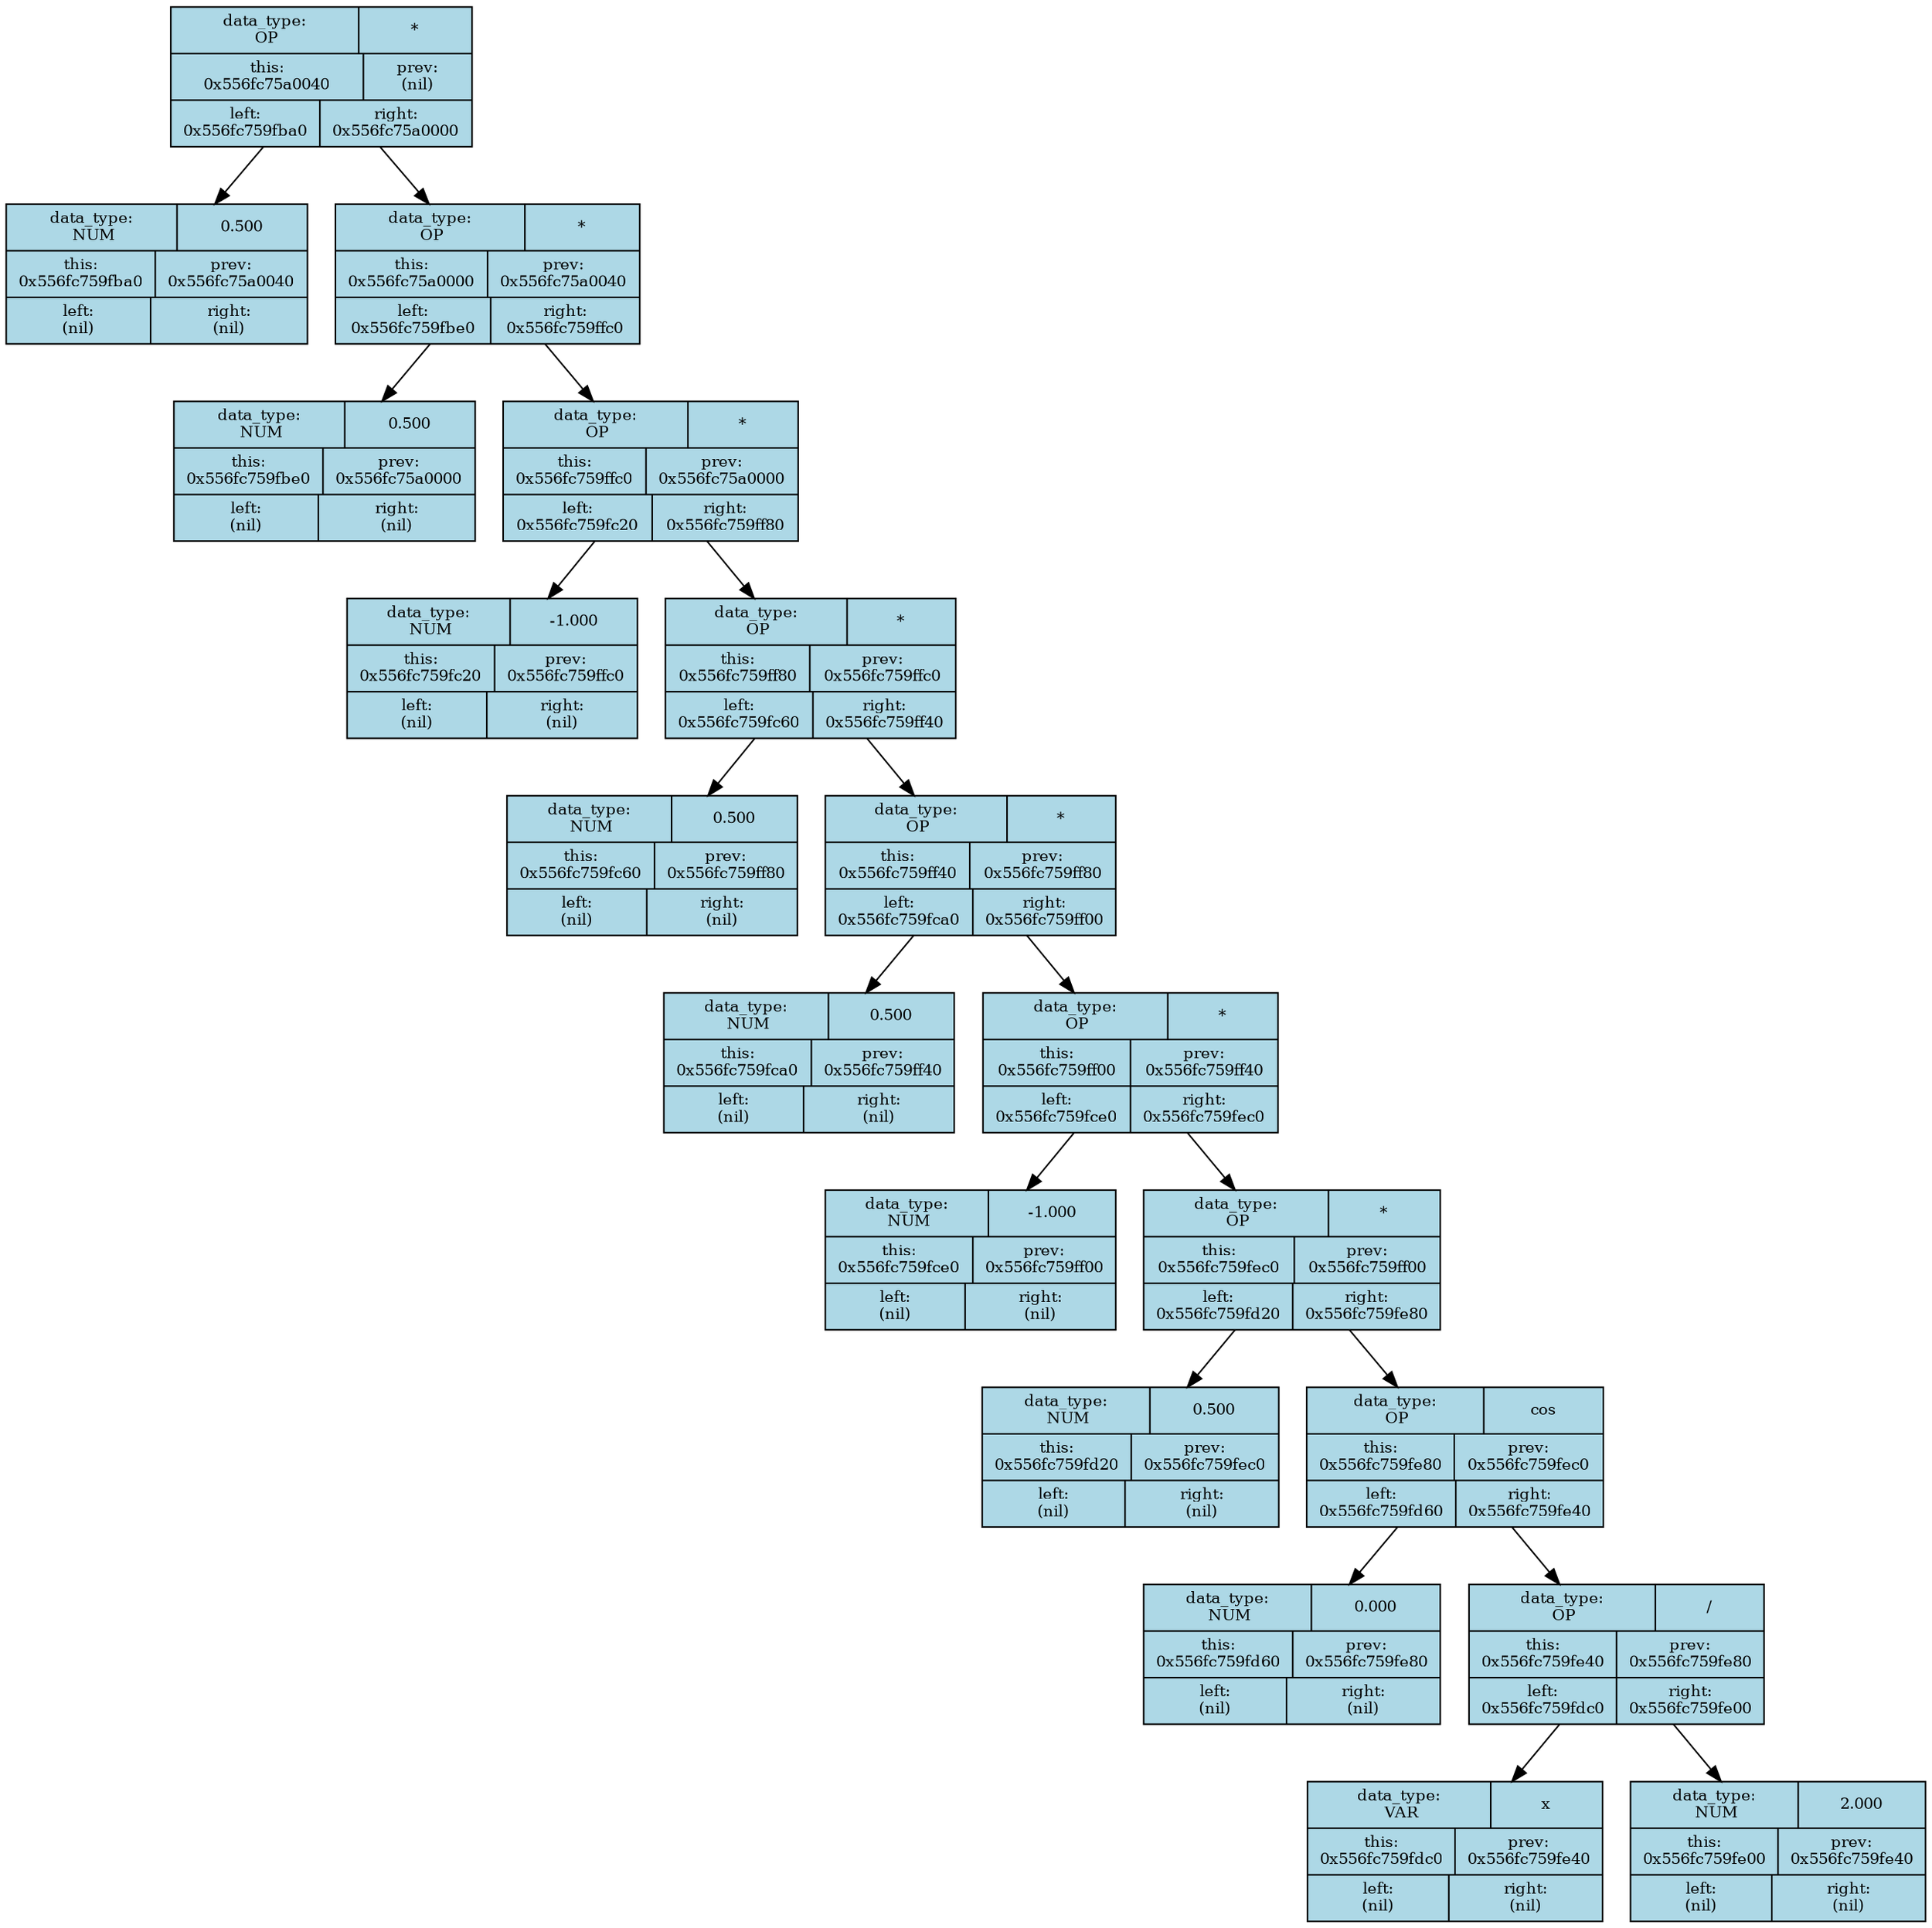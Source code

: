 digraph G{
    rankdir = TB;
    edge[ colour = black ];
    node[ colour = black, shape = rectangle, fontsize = 10 ];
    node322 [shape = record, style = filled, fillcolor = lightblue, label = "{{ <data_type> data_type:\n OP | <data> * } | { <this> this:\n0x556fc75a0040 | <prev> prev:\n(nil) } | { <left> left:\n0x556fc759fba0 | <right> right:\n0x556fc75a0000 }}"];
    node304 [shape = record, style = filled, fillcolor = lightblue, label = "{{ <data_type> data_type:\n NUM | <data> 0.500 } | { <this> this:\n0x556fc759fba0 | <prev> prev:\n0x556fc75a0040 } | { <left> left:\n(nil) | <right> right:\n(nil) }}"];
    node321 [shape = record, style = filled, fillcolor = lightblue, label = "{{ <data_type> data_type:\n OP | <data> * } | { <this> this:\n0x556fc75a0000 | <prev> prev:\n0x556fc75a0040 } | { <left> left:\n0x556fc759fbe0 | <right> right:\n0x556fc759ffc0 }}"];
    node305 [shape = record, style = filled, fillcolor = lightblue, label = "{{ <data_type> data_type:\n NUM | <data> 0.500 } | { <this> this:\n0x556fc759fbe0 | <prev> prev:\n0x556fc75a0000 } | { <left> left:\n(nil) | <right> right:\n(nil) }}"];
    node320 [shape = record, style = filled, fillcolor = lightblue, label = "{{ <data_type> data_type:\n OP | <data> * } | { <this> this:\n0x556fc759ffc0 | <prev> prev:\n0x556fc75a0000 } | { <left> left:\n0x556fc759fc20 | <right> right:\n0x556fc759ff80 }}"];
    node306 [shape = record, style = filled, fillcolor = lightblue, label = "{{ <data_type> data_type:\n NUM | <data> -1.000 } | { <this> this:\n0x556fc759fc20 | <prev> prev:\n0x556fc759ffc0 } | { <left> left:\n(nil) | <right> right:\n(nil) }}"];
    node319 [shape = record, style = filled, fillcolor = lightblue, label = "{{ <data_type> data_type:\n OP | <data> * } | { <this> this:\n0x556fc759ff80 | <prev> prev:\n0x556fc759ffc0 } | { <left> left:\n0x556fc759fc60 | <right> right:\n0x556fc759ff40 }}"];
    node307 [shape = record, style = filled, fillcolor = lightblue, label = "{{ <data_type> data_type:\n NUM | <data> 0.500 } | { <this> this:\n0x556fc759fc60 | <prev> prev:\n0x556fc759ff80 } | { <left> left:\n(nil) | <right> right:\n(nil) }}"];
    node318 [shape = record, style = filled, fillcolor = lightblue, label = "{{ <data_type> data_type:\n OP | <data> * } | { <this> this:\n0x556fc759ff40 | <prev> prev:\n0x556fc759ff80 } | { <left> left:\n0x556fc759fca0 | <right> right:\n0x556fc759ff00 }}"];
    node308 [shape = record, style = filled, fillcolor = lightblue, label = "{{ <data_type> data_type:\n NUM | <data> 0.500 } | { <this> this:\n0x556fc759fca0 | <prev> prev:\n0x556fc759ff40 } | { <left> left:\n(nil) | <right> right:\n(nil) }}"];
    node317 [shape = record, style = filled, fillcolor = lightblue, label = "{{ <data_type> data_type:\n OP | <data> * } | { <this> this:\n0x556fc759ff00 | <prev> prev:\n0x556fc759ff40 } | { <left> left:\n0x556fc759fce0 | <right> right:\n0x556fc759fec0 }}"];
    node309 [shape = record, style = filled, fillcolor = lightblue, label = "{{ <data_type> data_type:\n NUM | <data> -1.000 } | { <this> this:\n0x556fc759fce0 | <prev> prev:\n0x556fc759ff00 } | { <left> left:\n(nil) | <right> right:\n(nil) }}"];
    node316 [shape = record, style = filled, fillcolor = lightblue, label = "{{ <data_type> data_type:\n OP | <data> * } | { <this> this:\n0x556fc759fec0 | <prev> prev:\n0x556fc759ff00 } | { <left> left:\n0x556fc759fd20 | <right> right:\n0x556fc759fe80 }}"];
    node310 [shape = record, style = filled, fillcolor = lightblue, label = "{{ <data_type> data_type:\n NUM | <data> 0.500 } | { <this> this:\n0x556fc759fd20 | <prev> prev:\n0x556fc759fec0 } | { <left> left:\n(nil) | <right> right:\n(nil) }}"];
    node315 [shape = record, style = filled, fillcolor = lightblue, label = "{{ <data_type> data_type:\n OP | <data> cos } | { <this> this:\n0x556fc759fe80 | <prev> prev:\n0x556fc759fec0 } | { <left> left:\n0x556fc759fd60 | <right> right:\n0x556fc759fe40 }}"];
    node311 [shape = record, style = filled, fillcolor = lightblue, label = "{{ <data_type> data_type:\n NUM | <data> 0.000 } | { <this> this:\n0x556fc759fd60 | <prev> prev:\n0x556fc759fe80 } | { <left> left:\n(nil) | <right> right:\n(nil) }}"];
    node314 [shape = record, style = filled, fillcolor = lightblue, label = "{{ <data_type> data_type:\n OP | <data> / } | { <this> this:\n0x556fc759fe40 | <prev> prev:\n0x556fc759fe80 } | { <left> left:\n0x556fc759fdc0 | <right> right:\n0x556fc759fe00 }}"];
    node312 [shape = record, style = filled, fillcolor = lightblue, label = "{{ <data_type> data_type:\n VAR | <data> x } | { <this> this:\n0x556fc759fdc0 | <prev> prev:\n0x556fc759fe40 } | { <left> left:\n(nil) | <right> right:\n(nil) }}"];
    node313 [shape = record, style = filled, fillcolor = lightblue, label = "{{ <data_type> data_type:\n NUM | <data> 2.000 } | { <this> this:\n0x556fc759fe00 | <prev> prev:\n0x556fc759fe40 } | { <left> left:\n(nil) | <right> right:\n(nil) }}"];
    node322 -> node304;
    node321 -> node305;
    node320 -> node306;
    node319 -> node307;
    node318 -> node308;
    node317 -> node309;
    node316 -> node310;
    node315 -> node311;
    node314 -> node312;
    node314 -> node313;
    node315 -> node314;
    node316 -> node315;
    node317 -> node316;
    node318 -> node317;
    node319 -> node318;
    node320 -> node319;
    node321 -> node320;
    node322 -> node321;
}
